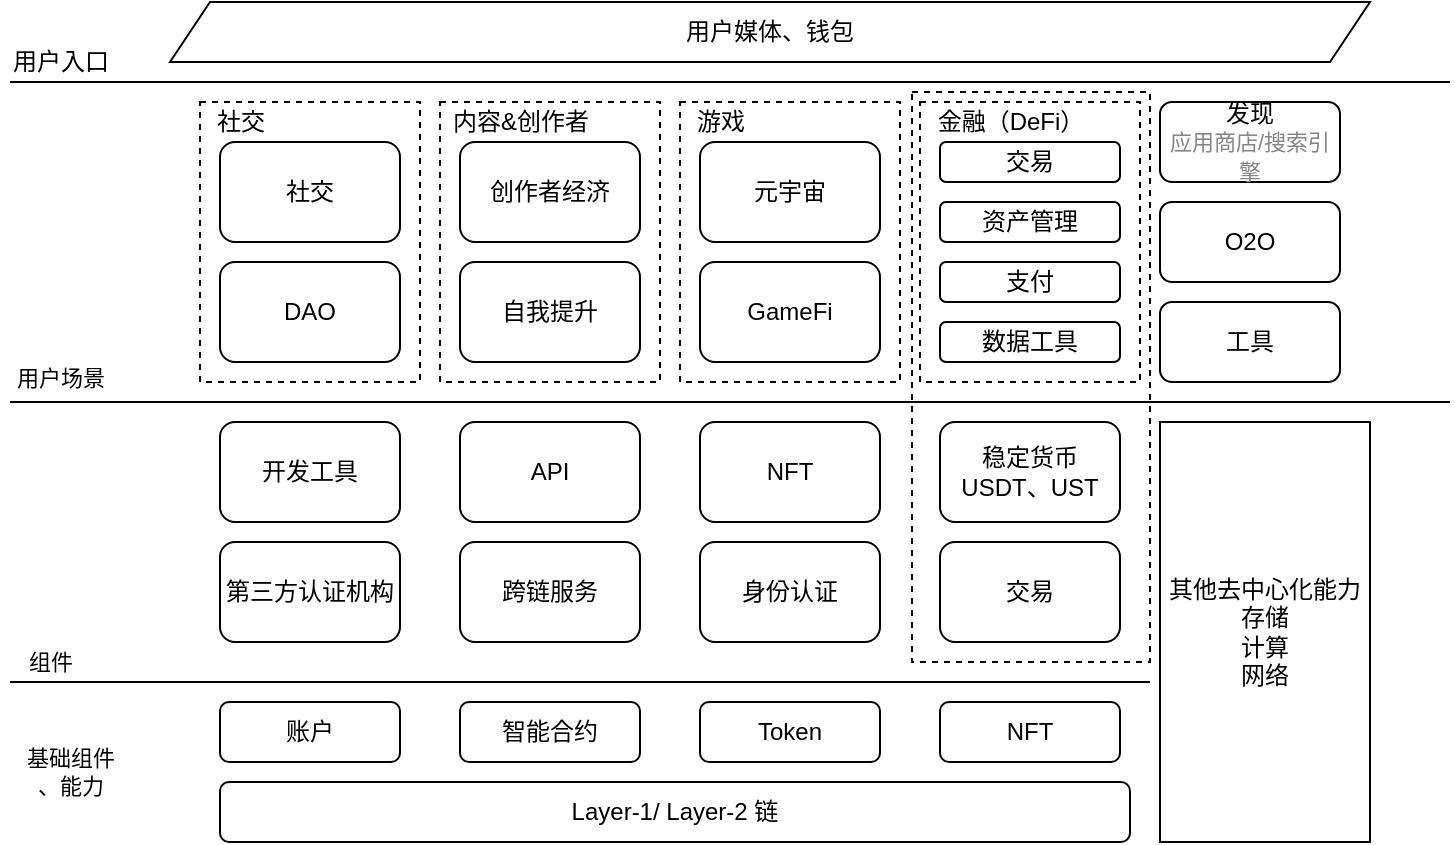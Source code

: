 <mxfile version="17.4.2" type="github">
  <diagram name="Page-1" id="099fd60b-425b-db50-ffb0-6b813814b670">
    <mxGraphModel dx="1054" dy="578" grid="1" gridSize="10" guides="1" tooltips="1" connect="1" arrows="1" fold="1" page="1" pageScale="1" pageWidth="850" pageHeight="1100" background="none" math="0" shadow="0">
      <root>
        <mxCell id="0" />
        <mxCell id="1" parent="0" />
        <mxCell id="hPp0am9OR0Hoc_HhEwVC-39" value="" style="rounded=0;whiteSpace=wrap;html=1;dashed=1;" vertex="1" parent="1">
          <mxGeometry x="531" y="165" width="119" height="285" as="geometry" />
        </mxCell>
        <mxCell id="hPp0am9OR0Hoc_HhEwVC-1" value="" style="endArrow=none;html=1;rounded=0;" edge="1" parent="1">
          <mxGeometry width="50" height="50" relative="1" as="geometry">
            <mxPoint x="80" y="160" as="sourcePoint" />
            <mxPoint x="800" y="160" as="targetPoint" />
          </mxGeometry>
        </mxCell>
        <mxCell id="hPp0am9OR0Hoc_HhEwVC-2" value="用户入口" style="text;html=1;align=center;verticalAlign=middle;resizable=0;points=[];autosize=1;strokeColor=none;fillColor=none;" vertex="1" parent="1">
          <mxGeometry x="75" y="140" width="60" height="20" as="geometry" />
        </mxCell>
        <mxCell id="hPp0am9OR0Hoc_HhEwVC-3" value="用户媒体、钱包" style="shape=parallelogram;perimeter=parallelogramPerimeter;whiteSpace=wrap;html=1;fixedSize=1;" vertex="1" parent="1">
          <mxGeometry x="160" y="120" width="600" height="30" as="geometry" />
        </mxCell>
        <mxCell id="hPp0am9OR0Hoc_HhEwVC-4" value="" style="rounded=0;whiteSpace=wrap;html=1;dashed=1;" vertex="1" parent="1">
          <mxGeometry x="175" y="170" width="110" height="140" as="geometry" />
        </mxCell>
        <mxCell id="hPp0am9OR0Hoc_HhEwVC-5" value="社交" style="text;html=1;align=center;verticalAlign=middle;resizable=0;points=[];autosize=1;strokeColor=none;fillColor=none;" vertex="1" parent="1">
          <mxGeometry x="175" y="170" width="40" height="20" as="geometry" />
        </mxCell>
        <mxCell id="hPp0am9OR0Hoc_HhEwVC-6" value="社交" style="rounded=1;whiteSpace=wrap;html=1;" vertex="1" parent="1">
          <mxGeometry x="185" y="190" width="90" height="50" as="geometry" />
        </mxCell>
        <mxCell id="hPp0am9OR0Hoc_HhEwVC-7" value="DAO" style="rounded=1;whiteSpace=wrap;html=1;" vertex="1" parent="1">
          <mxGeometry x="185" y="250" width="90" height="50" as="geometry" />
        </mxCell>
        <mxCell id="hPp0am9OR0Hoc_HhEwVC-8" value="" style="rounded=0;whiteSpace=wrap;html=1;dashed=1;" vertex="1" parent="1">
          <mxGeometry x="295" y="170" width="110" height="140" as="geometry" />
        </mxCell>
        <mxCell id="hPp0am9OR0Hoc_HhEwVC-9" value="内容&amp;amp;创作者" style="text;html=1;align=center;verticalAlign=middle;resizable=0;points=[];autosize=1;strokeColor=none;fillColor=none;" vertex="1" parent="1">
          <mxGeometry x="295" y="170" width="80" height="20" as="geometry" />
        </mxCell>
        <mxCell id="hPp0am9OR0Hoc_HhEwVC-10" value="创作者经济" style="rounded=1;whiteSpace=wrap;html=1;" vertex="1" parent="1">
          <mxGeometry x="305" y="190" width="90" height="50" as="geometry" />
        </mxCell>
        <mxCell id="hPp0am9OR0Hoc_HhEwVC-11" value="自我提升" style="rounded=1;whiteSpace=wrap;html=1;" vertex="1" parent="1">
          <mxGeometry x="305" y="250" width="90" height="50" as="geometry" />
        </mxCell>
        <mxCell id="hPp0am9OR0Hoc_HhEwVC-12" value="" style="rounded=0;whiteSpace=wrap;html=1;dashed=1;" vertex="1" parent="1">
          <mxGeometry x="415" y="170" width="110" height="140" as="geometry" />
        </mxCell>
        <mxCell id="hPp0am9OR0Hoc_HhEwVC-13" value="游戏" style="text;html=1;align=center;verticalAlign=middle;resizable=0;points=[];autosize=1;strokeColor=none;fillColor=none;" vertex="1" parent="1">
          <mxGeometry x="415" y="170" width="40" height="20" as="geometry" />
        </mxCell>
        <mxCell id="hPp0am9OR0Hoc_HhEwVC-14" value="元宇宙" style="rounded=1;whiteSpace=wrap;html=1;" vertex="1" parent="1">
          <mxGeometry x="425" y="190" width="90" height="50" as="geometry" />
        </mxCell>
        <mxCell id="hPp0am9OR0Hoc_HhEwVC-15" value="GameFi" style="rounded=1;whiteSpace=wrap;html=1;" vertex="1" parent="1">
          <mxGeometry x="425" y="250" width="90" height="50" as="geometry" />
        </mxCell>
        <mxCell id="hPp0am9OR0Hoc_HhEwVC-16" value="" style="rounded=0;whiteSpace=wrap;html=1;dashed=1;" vertex="1" parent="1">
          <mxGeometry x="535" y="170" width="110" height="140" as="geometry" />
        </mxCell>
        <mxCell id="hPp0am9OR0Hoc_HhEwVC-17" value="金融（DeFi）" style="text;html=1;align=center;verticalAlign=middle;resizable=0;points=[];autosize=1;strokeColor=none;fillColor=none;" vertex="1" parent="1">
          <mxGeometry x="535" y="170" width="90" height="20" as="geometry" />
        </mxCell>
        <mxCell id="hPp0am9OR0Hoc_HhEwVC-18" value="交易" style="rounded=1;whiteSpace=wrap;html=1;" vertex="1" parent="1">
          <mxGeometry x="545" y="190" width="90" height="20" as="geometry" />
        </mxCell>
        <mxCell id="hPp0am9OR0Hoc_HhEwVC-22" value="资产管理" style="rounded=1;whiteSpace=wrap;html=1;" vertex="1" parent="1">
          <mxGeometry x="545" y="220" width="90" height="20" as="geometry" />
        </mxCell>
        <mxCell id="hPp0am9OR0Hoc_HhEwVC-23" value="支付" style="rounded=1;whiteSpace=wrap;html=1;" vertex="1" parent="1">
          <mxGeometry x="545" y="250" width="90" height="20" as="geometry" />
        </mxCell>
        <mxCell id="hPp0am9OR0Hoc_HhEwVC-24" value="数据工具" style="rounded=1;whiteSpace=wrap;html=1;" vertex="1" parent="1">
          <mxGeometry x="545" y="280" width="90" height="20" as="geometry" />
        </mxCell>
        <mxCell id="hPp0am9OR0Hoc_HhEwVC-26" value="发现&lt;br&gt;&lt;font style=&quot;font-size: 11px&quot; color=&quot;#858585&quot;&gt;应用商店/搜索引擎&lt;/font&gt;" style="rounded=1;whiteSpace=wrap;html=1;" vertex="1" parent="1">
          <mxGeometry x="655" y="170" width="90" height="40" as="geometry" />
        </mxCell>
        <mxCell id="hPp0am9OR0Hoc_HhEwVC-27" value="O2O" style="rounded=1;whiteSpace=wrap;html=1;" vertex="1" parent="1">
          <mxGeometry x="655" y="220" width="90" height="40" as="geometry" />
        </mxCell>
        <mxCell id="hPp0am9OR0Hoc_HhEwVC-28" value="工具" style="rounded=1;whiteSpace=wrap;html=1;" vertex="1" parent="1">
          <mxGeometry x="655" y="270" width="90" height="40" as="geometry" />
        </mxCell>
        <mxCell id="hPp0am9OR0Hoc_HhEwVC-29" value="" style="endArrow=none;html=1;rounded=0;" edge="1" parent="1">
          <mxGeometry width="50" height="50" relative="1" as="geometry">
            <mxPoint x="80" y="320.0" as="sourcePoint" />
            <mxPoint x="800" y="320.0" as="targetPoint" />
          </mxGeometry>
        </mxCell>
        <mxCell id="hPp0am9OR0Hoc_HhEwVC-30" value="&lt;font color=&quot;#050505&quot;&gt;用户场景&lt;/font&gt;" style="text;html=1;align=center;verticalAlign=middle;resizable=0;points=[];autosize=1;strokeColor=none;fillColor=none;fontSize=11;fontColor=#858585;" vertex="1" parent="1">
          <mxGeometry x="75" y="297.5" width="60" height="20" as="geometry" />
        </mxCell>
        <mxCell id="hPp0am9OR0Hoc_HhEwVC-31" value="开发工具" style="rounded=1;whiteSpace=wrap;html=1;sketch=0;" vertex="1" parent="1">
          <mxGeometry x="185" y="330" width="90" height="50" as="geometry" />
        </mxCell>
        <mxCell id="hPp0am9OR0Hoc_HhEwVC-32" value="API" style="rounded=1;whiteSpace=wrap;html=1;sketch=0;" vertex="1" parent="1">
          <mxGeometry x="305" y="330" width="90" height="50" as="geometry" />
        </mxCell>
        <mxCell id="hPp0am9OR0Hoc_HhEwVC-33" value="NFT" style="rounded=1;whiteSpace=wrap;html=1;sketch=0;" vertex="1" parent="1">
          <mxGeometry x="425" y="330" width="90" height="50" as="geometry" />
        </mxCell>
        <mxCell id="hPp0am9OR0Hoc_HhEwVC-34" value="稳定货币&lt;br&gt;USDT、UST" style="rounded=1;whiteSpace=wrap;html=1;sketch=0;" vertex="1" parent="1">
          <mxGeometry x="545" y="330" width="90" height="50" as="geometry" />
        </mxCell>
        <mxCell id="hPp0am9OR0Hoc_HhEwVC-35" value="第三方认证机构" style="rounded=1;whiteSpace=wrap;html=1;sketch=0;" vertex="1" parent="1">
          <mxGeometry x="185" y="390" width="90" height="50" as="geometry" />
        </mxCell>
        <mxCell id="hPp0am9OR0Hoc_HhEwVC-36" value="跨链服务" style="rounded=1;whiteSpace=wrap;html=1;sketch=0;" vertex="1" parent="1">
          <mxGeometry x="305" y="390" width="90" height="50" as="geometry" />
        </mxCell>
        <mxCell id="hPp0am9OR0Hoc_HhEwVC-37" value="身份认证" style="rounded=1;whiteSpace=wrap;html=1;sketch=0;" vertex="1" parent="1">
          <mxGeometry x="425" y="390" width="90" height="50" as="geometry" />
        </mxCell>
        <mxCell id="hPp0am9OR0Hoc_HhEwVC-38" value="交易" style="rounded=1;whiteSpace=wrap;html=1;sketch=0;" vertex="1" parent="1">
          <mxGeometry x="545" y="390" width="90" height="50" as="geometry" />
        </mxCell>
        <mxCell id="hPp0am9OR0Hoc_HhEwVC-40" value="" style="endArrow=none;html=1;rounded=0;" edge="1" parent="1">
          <mxGeometry width="50" height="50" relative="1" as="geometry">
            <mxPoint x="80" y="460.0" as="sourcePoint" />
            <mxPoint x="650" y="460" as="targetPoint" />
          </mxGeometry>
        </mxCell>
        <mxCell id="hPp0am9OR0Hoc_HhEwVC-41" value="&lt;font color=&quot;#050505&quot;&gt;组件&lt;/font&gt;" style="text;html=1;align=center;verticalAlign=middle;resizable=0;points=[];autosize=1;strokeColor=none;fillColor=none;fontSize=11;fontColor=#858585;" vertex="1" parent="1">
          <mxGeometry x="80" y="440" width="40" height="20" as="geometry" />
        </mxCell>
        <mxCell id="hPp0am9OR0Hoc_HhEwVC-42" value="其他去中心化能力&lt;br&gt;存储&lt;br&gt;计算&lt;br&gt;网络" style="rounded=0;whiteSpace=wrap;html=1;sketch=0;" vertex="1" parent="1">
          <mxGeometry x="655" y="330" width="105" height="210" as="geometry" />
        </mxCell>
        <mxCell id="hPp0am9OR0Hoc_HhEwVC-43" value="基础组件&lt;br&gt;、能力" style="text;html=1;align=center;verticalAlign=middle;resizable=0;points=[];autosize=1;strokeColor=none;fillColor=none;fontSize=11;fontColor=#050505;" vertex="1" parent="1">
          <mxGeometry x="80" y="490" width="60" height="30" as="geometry" />
        </mxCell>
        <mxCell id="hPp0am9OR0Hoc_HhEwVC-48" value="Layer-1/ Layer-2 链" style="rounded=1;whiteSpace=wrap;html=1;sketch=0;" vertex="1" parent="1">
          <mxGeometry x="185" y="510" width="455" height="30" as="geometry" />
        </mxCell>
        <mxCell id="hPp0am9OR0Hoc_HhEwVC-49" value="NFT" style="rounded=1;whiteSpace=wrap;html=1;sketch=0;" vertex="1" parent="1">
          <mxGeometry x="545" y="470" width="90" height="30" as="geometry" />
        </mxCell>
        <mxCell id="hPp0am9OR0Hoc_HhEwVC-50" value="Token" style="rounded=1;whiteSpace=wrap;html=1;sketch=0;" vertex="1" parent="1">
          <mxGeometry x="425" y="470" width="90" height="30" as="geometry" />
        </mxCell>
        <mxCell id="hPp0am9OR0Hoc_HhEwVC-51" value="智能合约" style="rounded=1;whiteSpace=wrap;html=1;sketch=0;" vertex="1" parent="1">
          <mxGeometry x="305" y="470" width="90" height="30" as="geometry" />
        </mxCell>
        <mxCell id="hPp0am9OR0Hoc_HhEwVC-52" value="账户" style="rounded=1;whiteSpace=wrap;html=1;sketch=0;" vertex="1" parent="1">
          <mxGeometry x="185" y="470" width="90" height="30" as="geometry" />
        </mxCell>
      </root>
    </mxGraphModel>
  </diagram>
</mxfile>
